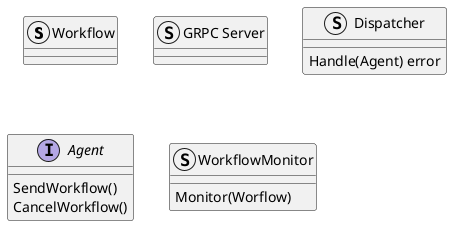 @startuml

struct "Workflow" as workflow

struct "GRPC Server" as server
struct "Dispatcher" as dispatcher
dispatcher : Handle(Agent) error

interface "Agent" as agent
agent : SendWorkflow()
agent : CancelWorkflow()

struct "WorkflowMonitor" as monitor
monitor : Monitor(Worflow)

@enduml